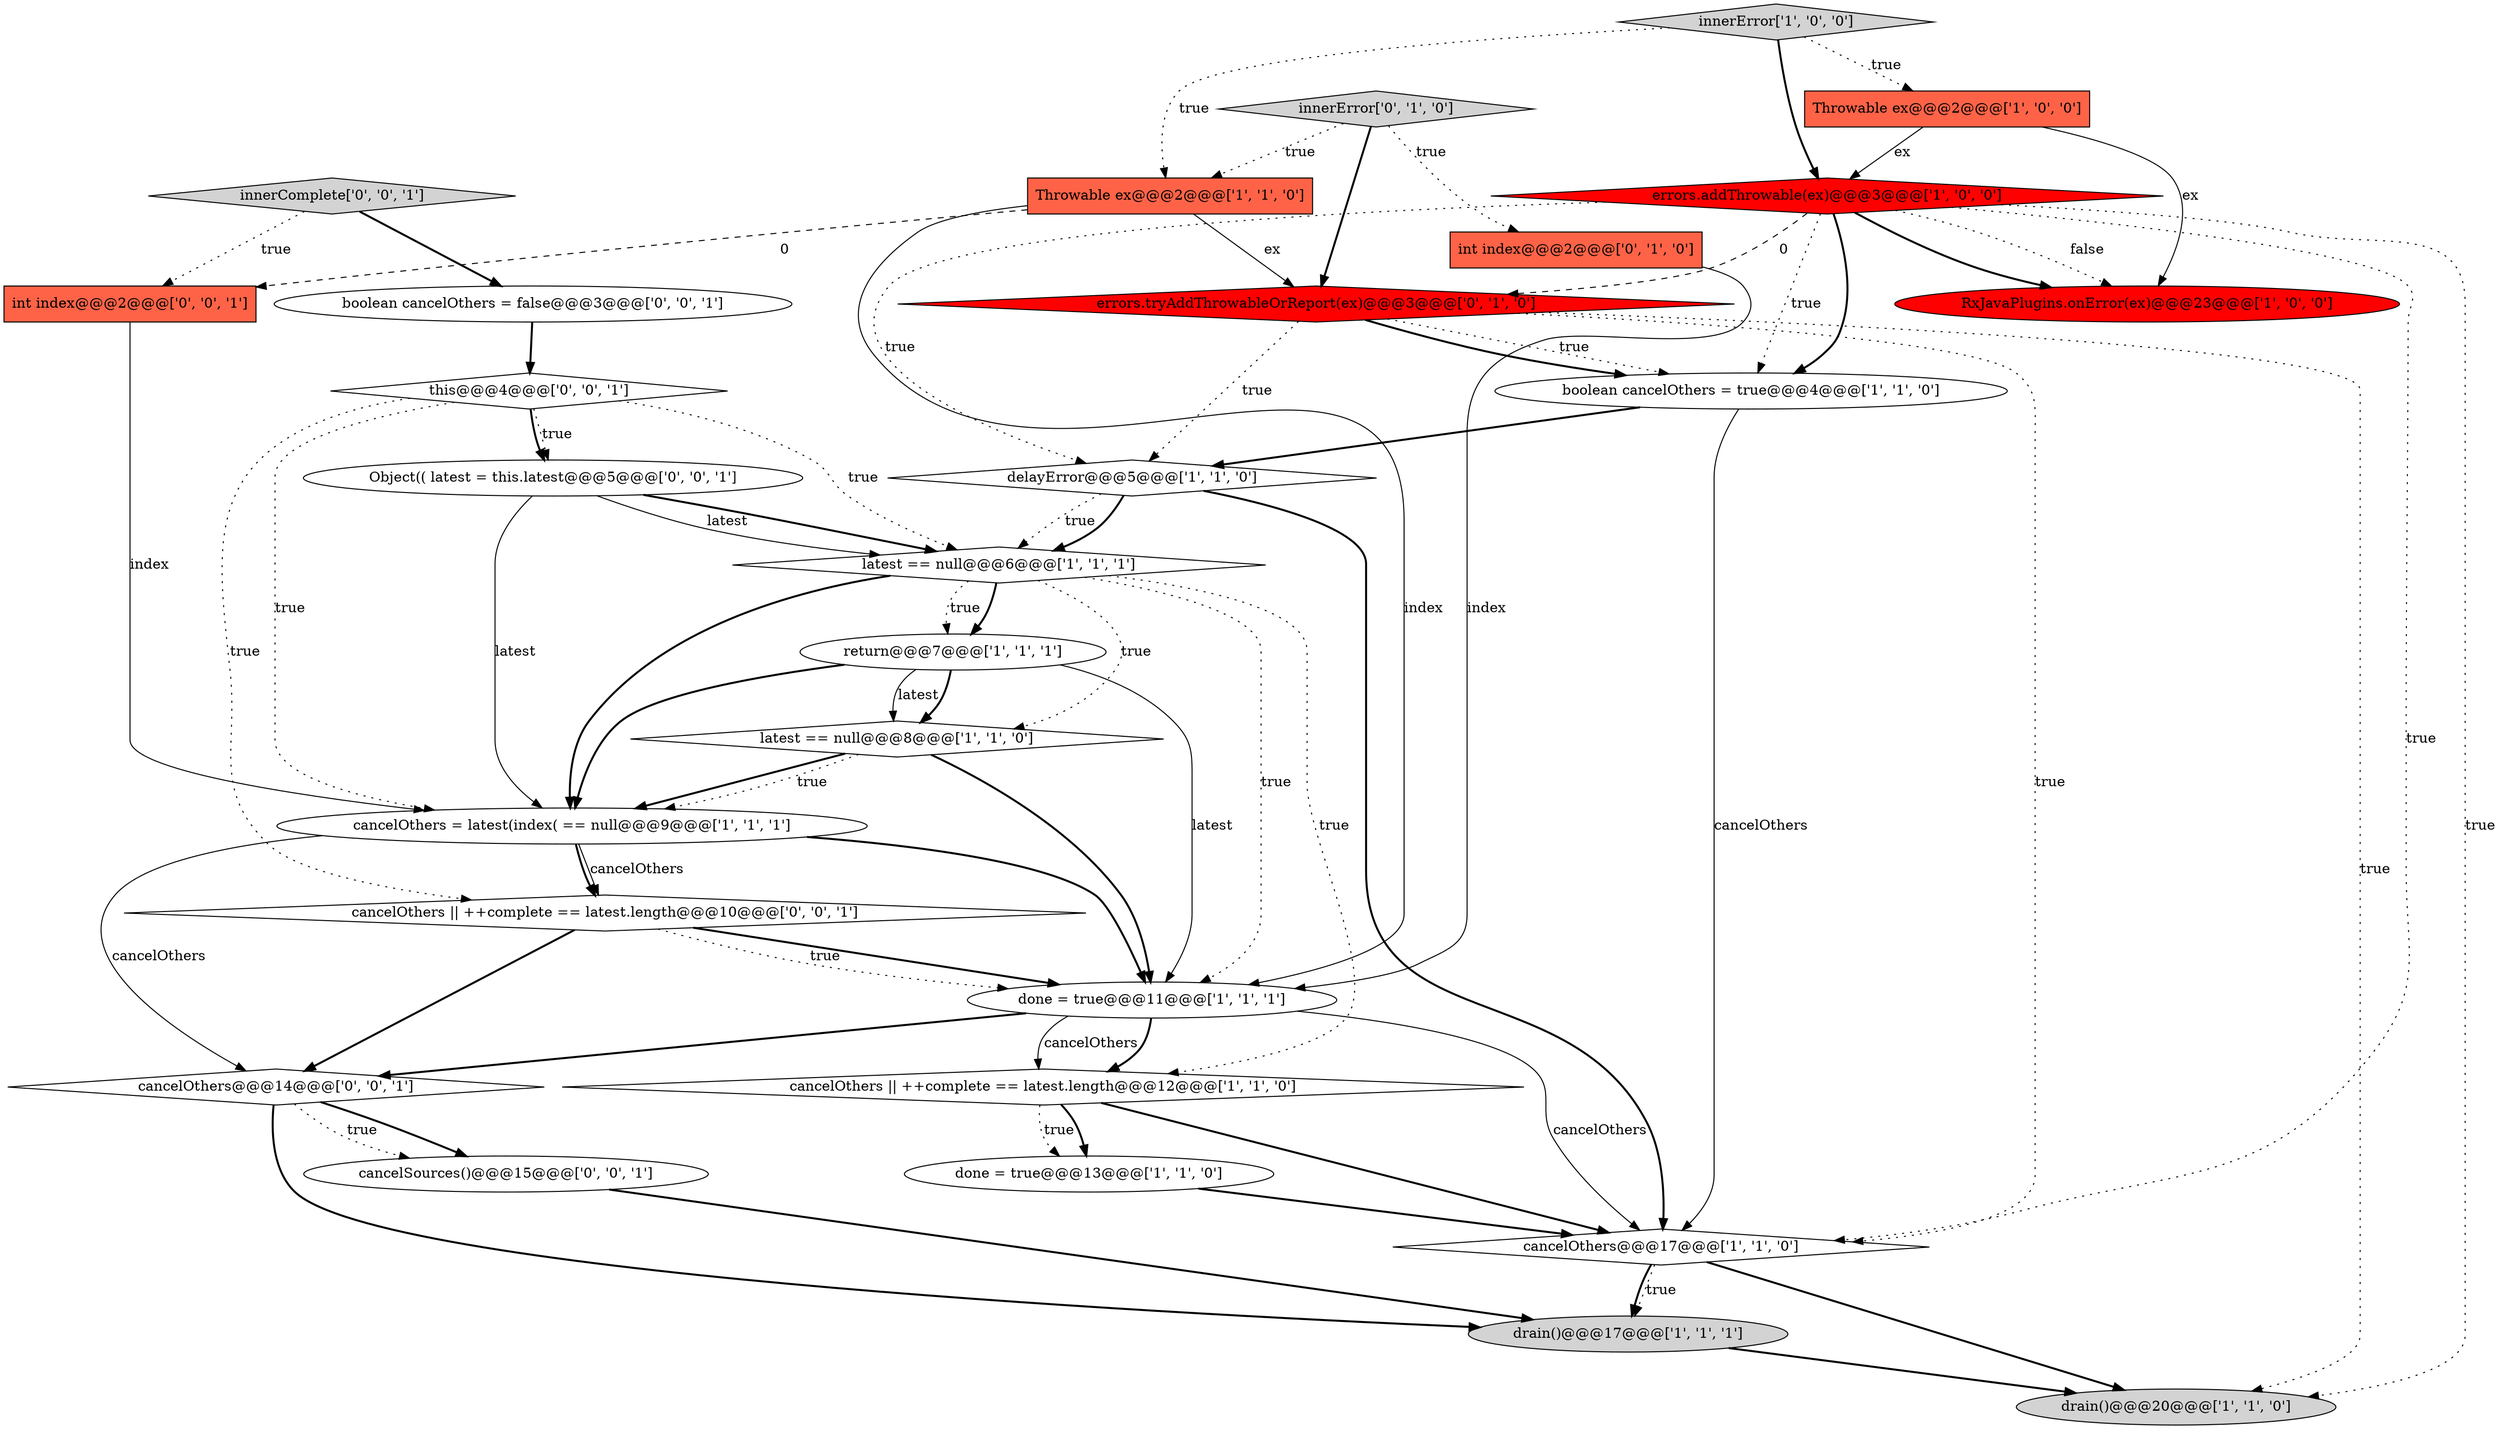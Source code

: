 digraph {
5 [style = filled, label = "latest == null@@@8@@@['1', '1', '0']", fillcolor = white, shape = diamond image = "AAA0AAABBB1BBB"];
12 [style = filled, label = "done = true@@@13@@@['1', '1', '0']", fillcolor = white, shape = ellipse image = "AAA0AAABBB1BBB"];
24 [style = filled, label = "cancelOthers@@@14@@@['0', '0', '1']", fillcolor = white, shape = diamond image = "AAA0AAABBB3BBB"];
0 [style = filled, label = "drain()@@@20@@@['1', '1', '0']", fillcolor = lightgray, shape = ellipse image = "AAA0AAABBB1BBB"];
10 [style = filled, label = "cancelOthers@@@17@@@['1', '1', '0']", fillcolor = white, shape = diamond image = "AAA0AAABBB1BBB"];
26 [style = filled, label = "cancelOthers || ++complete == latest.length@@@10@@@['0', '0', '1']", fillcolor = white, shape = diamond image = "AAA0AAABBB3BBB"];
20 [style = filled, label = "cancelSources()@@@15@@@['0', '0', '1']", fillcolor = white, shape = ellipse image = "AAA0AAABBB3BBB"];
15 [style = filled, label = "errors.addThrowable(ex)@@@3@@@['1', '0', '0']", fillcolor = red, shape = diamond image = "AAA1AAABBB1BBB"];
14 [style = filled, label = "boolean cancelOthers = true@@@4@@@['1', '1', '0']", fillcolor = white, shape = ellipse image = "AAA0AAABBB1BBB"];
17 [style = filled, label = "errors.tryAddThrowableOrReport(ex)@@@3@@@['0', '1', '0']", fillcolor = red, shape = diamond image = "AAA1AAABBB2BBB"];
4 [style = filled, label = "return@@@7@@@['1', '1', '1']", fillcolor = white, shape = ellipse image = "AAA0AAABBB1BBB"];
25 [style = filled, label = "int index@@@2@@@['0', '0', '1']", fillcolor = tomato, shape = box image = "AAA0AAABBB3BBB"];
11 [style = filled, label = "delayError@@@5@@@['1', '1', '0']", fillcolor = white, shape = diamond image = "AAA0AAABBB1BBB"];
19 [style = filled, label = "int index@@@2@@@['0', '1', '0']", fillcolor = tomato, shape = box image = "AAA0AAABBB2BBB"];
3 [style = filled, label = "cancelOthers = latest(index( == null@@@9@@@['1', '1', '1']", fillcolor = white, shape = ellipse image = "AAA0AAABBB1BBB"];
16 [style = filled, label = "cancelOthers || ++complete == latest.length@@@12@@@['1', '1', '0']", fillcolor = white, shape = diamond image = "AAA0AAABBB1BBB"];
21 [style = filled, label = "boolean cancelOthers = false@@@3@@@['0', '0', '1']", fillcolor = white, shape = ellipse image = "AAA0AAABBB3BBB"];
7 [style = filled, label = "latest == null@@@6@@@['1', '1', '1']", fillcolor = white, shape = diamond image = "AAA0AAABBB1BBB"];
22 [style = filled, label = "this@@@4@@@['0', '0', '1']", fillcolor = white, shape = diamond image = "AAA0AAABBB3BBB"];
1 [style = filled, label = "RxJavaPlugins.onError(ex)@@@23@@@['1', '0', '0']", fillcolor = red, shape = ellipse image = "AAA1AAABBB1BBB"];
27 [style = filled, label = "innerComplete['0', '0', '1']", fillcolor = lightgray, shape = diamond image = "AAA0AAABBB3BBB"];
23 [style = filled, label = "Object(( latest = this.latest@@@5@@@['0', '0', '1']", fillcolor = white, shape = ellipse image = "AAA0AAABBB3BBB"];
6 [style = filled, label = "done = true@@@11@@@['1', '1', '1']", fillcolor = white, shape = ellipse image = "AAA0AAABBB1BBB"];
9 [style = filled, label = "Throwable ex@@@2@@@['1', '1', '0']", fillcolor = tomato, shape = box image = "AAA0AAABBB1BBB"];
2 [style = filled, label = "Throwable ex@@@2@@@['1', '0', '0']", fillcolor = tomato, shape = box image = "AAA0AAABBB1BBB"];
8 [style = filled, label = "innerError['1', '0', '0']", fillcolor = lightgray, shape = diamond image = "AAA0AAABBB1BBB"];
18 [style = filled, label = "innerError['0', '1', '0']", fillcolor = lightgray, shape = diamond image = "AAA0AAABBB2BBB"];
13 [style = filled, label = "drain()@@@17@@@['1', '1', '1']", fillcolor = lightgray, shape = ellipse image = "AAA0AAABBB1BBB"];
25->3 [style = solid, label="index"];
2->1 [style = solid, label="ex"];
11->7 [style = dotted, label="true"];
5->3 [style = bold, label=""];
7->6 [style = dotted, label="true"];
4->3 [style = bold, label=""];
17->0 [style = dotted, label="true"];
2->15 [style = solid, label="ex"];
16->12 [style = dotted, label="true"];
20->13 [style = bold, label=""];
8->15 [style = bold, label=""];
3->26 [style = solid, label="cancelOthers"];
23->3 [style = solid, label="latest"];
22->23 [style = dotted, label="true"];
27->25 [style = dotted, label="true"];
15->14 [style = bold, label=""];
16->10 [style = bold, label=""];
19->6 [style = solid, label="index"];
8->2 [style = dotted, label="true"];
23->7 [style = solid, label="latest"];
9->17 [style = solid, label="ex"];
4->6 [style = solid, label="latest"];
18->19 [style = dotted, label="true"];
22->7 [style = dotted, label="true"];
17->14 [style = dotted, label="true"];
6->10 [style = solid, label="cancelOthers"];
18->17 [style = bold, label=""];
3->6 [style = bold, label=""];
3->26 [style = bold, label=""];
15->10 [style = dotted, label="true"];
6->24 [style = bold, label=""];
14->10 [style = solid, label="cancelOthers"];
7->4 [style = bold, label=""];
15->1 [style = dotted, label="false"];
5->3 [style = dotted, label="true"];
15->14 [style = dotted, label="true"];
26->6 [style = bold, label=""];
26->24 [style = bold, label=""];
15->0 [style = dotted, label="true"];
22->23 [style = bold, label=""];
4->5 [style = solid, label="latest"];
7->3 [style = bold, label=""];
7->5 [style = dotted, label="true"];
24->20 [style = bold, label=""];
17->10 [style = dotted, label="true"];
9->6 [style = solid, label="index"];
12->10 [style = bold, label=""];
5->6 [style = bold, label=""];
10->13 [style = dotted, label="true"];
22->26 [style = dotted, label="true"];
10->13 [style = bold, label=""];
6->16 [style = solid, label="cancelOthers"];
15->1 [style = bold, label=""];
11->10 [style = bold, label=""];
6->16 [style = bold, label=""];
17->14 [style = bold, label=""];
21->22 [style = bold, label=""];
24->20 [style = dotted, label="true"];
18->9 [style = dotted, label="true"];
7->4 [style = dotted, label="true"];
10->0 [style = bold, label=""];
9->25 [style = dashed, label="0"];
15->11 [style = dotted, label="true"];
3->24 [style = solid, label="cancelOthers"];
7->16 [style = dotted, label="true"];
22->3 [style = dotted, label="true"];
15->17 [style = dashed, label="0"];
26->6 [style = dotted, label="true"];
23->7 [style = bold, label=""];
8->9 [style = dotted, label="true"];
27->21 [style = bold, label=""];
14->11 [style = bold, label=""];
4->5 [style = bold, label=""];
16->12 [style = bold, label=""];
11->7 [style = bold, label=""];
13->0 [style = bold, label=""];
24->13 [style = bold, label=""];
17->11 [style = dotted, label="true"];
}
